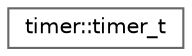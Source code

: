 digraph "Graphical Class Hierarchy"
{
 // LATEX_PDF_SIZE
  bgcolor="transparent";
  edge [fontname=Helvetica,fontsize=10,labelfontname=Helvetica,labelfontsize=10];
  node [fontname=Helvetica,fontsize=10,shape=box,height=0.2,width=0.4];
  rankdir="LR";
  Node0 [id="Node000000",label="timer::timer_t",height=0.2,width=0.4,color="grey40", fillcolor="white", style="filled",URL="$structtimer_1_1timer__t.html",tooltip=" "];
}
